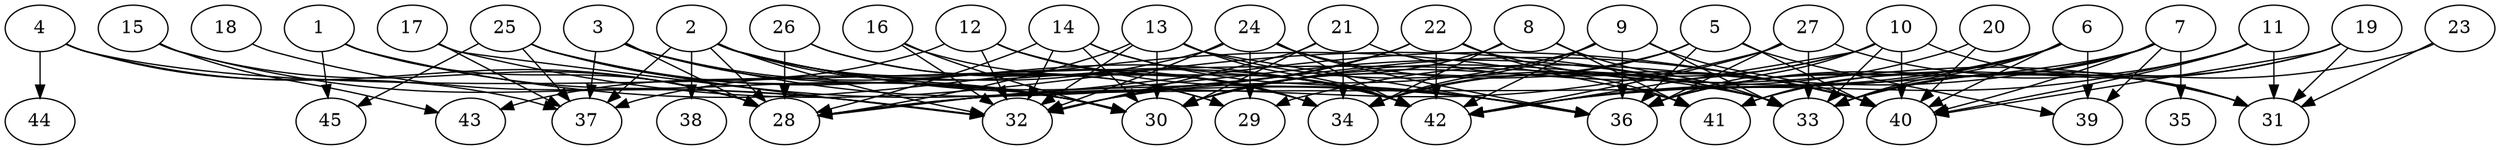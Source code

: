 // DAG automatically generated by daggen at Thu Oct  3 14:07:24 2019
// ./daggen --dot -n 45 --ccr 0.4 --fat 0.9 --regular 0.9 --density 0.5 --mindata 5242880 --maxdata 52428800 
digraph G {
  1 [size="77232640", alpha="0.09", expect_size="30893056"] 
  1 -> 28 [size ="30893056"]
  1 -> 30 [size ="30893056"]
  1 -> 41 [size ="30893056"]
  1 -> 45 [size ="30893056"]
  2 [size="36103680", alpha="0.16", expect_size="14441472"] 
  2 -> 28 [size ="14441472"]
  2 -> 29 [size ="14441472"]
  2 -> 30 [size ="14441472"]
  2 -> 32 [size ="14441472"]
  2 -> 33 [size ="14441472"]
  2 -> 37 [size ="14441472"]
  2 -> 38 [size ="14441472"]
  2 -> 40 [size ="14441472"]
  2 -> 42 [size ="14441472"]
  3 [size="89492480", alpha="0.20", expect_size="35796992"] 
  3 -> 28 [size ="35796992"]
  3 -> 30 [size ="35796992"]
  3 -> 34 [size ="35796992"]
  3 -> 36 [size ="35796992"]
  3 -> 37 [size ="35796992"]
  4 [size="104906240", alpha="0.09", expect_size="41962496"] 
  4 -> 28 [size ="41962496"]
  4 -> 33 [size ="41962496"]
  4 -> 37 [size ="41962496"]
  4 -> 44 [size ="41962496"]
  5 [size="82647040", alpha="0.15", expect_size="33058816"] 
  5 -> 30 [size ="33058816"]
  5 -> 34 [size ="33058816"]
  5 -> 36 [size ="33058816"]
  5 -> 39 [size ="33058816"]
  5 -> 40 [size ="33058816"]
  6 [size="14927360", alpha="0.15", expect_size="5970944"] 
  6 -> 30 [size ="5970944"]
  6 -> 33 [size ="5970944"]
  6 -> 36 [size ="5970944"]
  6 -> 39 [size ="5970944"]
  6 -> 40 [size ="5970944"]
  6 -> 41 [size ="5970944"]
  6 -> 42 [size ="5970944"]
  7 [size="100648960", alpha="0.07", expect_size="40259584"] 
  7 -> 28 [size ="40259584"]
  7 -> 29 [size ="40259584"]
  7 -> 33 [size ="40259584"]
  7 -> 35 [size ="40259584"]
  7 -> 36 [size ="40259584"]
  7 -> 39 [size ="40259584"]
  7 -> 40 [size ="40259584"]
  8 [size="84336640", alpha="0.04", expect_size="33734656"] 
  8 -> 30 [size ="33734656"]
  8 -> 33 [size ="33734656"]
  8 -> 34 [size ="33734656"]
  8 -> 41 [size ="33734656"]
  9 [size="118443520", alpha="0.05", expect_size="47377408"] 
  9 -> 32 [size ="47377408"]
  9 -> 33 [size ="47377408"]
  9 -> 34 [size ="47377408"]
  9 -> 36 [size ="47377408"]
  9 -> 40 [size ="47377408"]
  9 -> 42 [size ="47377408"]
  10 [size="89807360", alpha="0.07", expect_size="35922944"] 
  10 -> 30 [size ="35922944"]
  10 -> 31 [size ="35922944"]
  10 -> 33 [size ="35922944"]
  10 -> 34 [size ="35922944"]
  10 -> 36 [size ="35922944"]
  10 -> 40 [size ="35922944"]
  10 -> 42 [size ="35922944"]
  11 [size="34426880", alpha="0.06", expect_size="13770752"] 
  11 -> 31 [size ="13770752"]
  11 -> 36 [size ="13770752"]
  11 -> 40 [size ="13770752"]
  11 -> 42 [size ="13770752"]
  12 [size="88929280", alpha="0.04", expect_size="35571712"] 
  12 -> 32 [size ="35571712"]
  12 -> 34 [size ="35571712"]
  12 -> 36 [size ="35571712"]
  12 -> 42 [size ="35571712"]
  12 -> 43 [size ="35571712"]
  13 [size="65684480", alpha="0.14", expect_size="26273792"] 
  13 -> 28 [size ="26273792"]
  13 -> 30 [size ="26273792"]
  13 -> 32 [size ="26273792"]
  13 -> 33 [size ="26273792"]
  13 -> 36 [size ="26273792"]
  13 -> 42 [size ="26273792"]
  14 [size="64990720", alpha="0.06", expect_size="25996288"] 
  14 -> 28 [size ="25996288"]
  14 -> 30 [size ="25996288"]
  14 -> 32 [size ="25996288"]
  14 -> 36 [size ="25996288"]
  14 -> 42 [size ="25996288"]
  15 [size="116736000", alpha="0.07", expect_size="46694400"] 
  15 -> 28 [size ="46694400"]
  15 -> 32 [size ="46694400"]
  15 -> 43 [size ="46694400"]
  16 [size="88816640", alpha="0.05", expect_size="35526656"] 
  16 -> 30 [size ="35526656"]
  16 -> 32 [size ="35526656"]
  16 -> 34 [size ="35526656"]
  17 [size="58270720", alpha="0.05", expect_size="23308288"] 
  17 -> 32 [size ="23308288"]
  17 -> 33 [size ="23308288"]
  17 -> 37 [size ="23308288"]
  18 [size="101309440", alpha="0.03", expect_size="40523776"] 
  18 -> 32 [size ="40523776"]
  19 [size="126036480", alpha="0.10", expect_size="50414592"] 
  19 -> 31 [size ="50414592"]
  19 -> 33 [size ="50414592"]
  19 -> 40 [size ="50414592"]
  19 -> 41 [size ="50414592"]
  20 [size="35640320", alpha="0.10", expect_size="14256128"] 
  20 -> 40 [size ="14256128"]
  20 -> 42 [size ="14256128"]
  21 [size="76029440", alpha="0.01", expect_size="30411776"] 
  21 -> 30 [size ="30411776"]
  21 -> 32 [size ="30411776"]
  21 -> 34 [size ="30411776"]
  21 -> 40 [size ="30411776"]
  22 [size="111741440", alpha="0.16", expect_size="44696576"] 
  22 -> 28 [size ="44696576"]
  22 -> 31 [size ="44696576"]
  22 -> 32 [size ="44696576"]
  22 -> 41 [size ="44696576"]
  22 -> 42 [size ="44696576"]
  23 [size="19399680", alpha="0.04", expect_size="7759872"] 
  23 -> 31 [size ="7759872"]
  23 -> 33 [size ="7759872"]
  24 [size="104765440", alpha="0.07", expect_size="41906176"] 
  24 -> 29 [size ="41906176"]
  24 -> 32 [size ="41906176"]
  24 -> 36 [size ="41906176"]
  24 -> 37 [size ="41906176"]
  24 -> 40 [size ="41906176"]
  24 -> 42 [size ="41906176"]
  25 [size="20328960", alpha="0.03", expect_size="8131584"] 
  25 -> 30 [size ="8131584"]
  25 -> 37 [size ="8131584"]
  25 -> 40 [size ="8131584"]
  25 -> 42 [size ="8131584"]
  25 -> 45 [size ="8131584"]
  26 [size="59886080", alpha="0.18", expect_size="23954432"] 
  26 -> 28 [size ="23954432"]
  26 -> 29 [size ="23954432"]
  26 -> 34 [size ="23954432"]
  27 [size="90065920", alpha="0.09", expect_size="36026368"] 
  27 -> 28 [size ="36026368"]
  27 -> 31 [size ="36026368"]
  27 -> 33 [size ="36026368"]
  27 -> 36 [size ="36026368"]
  27 -> 42 [size ="36026368"]
  28 [size="117803520", alpha="0.11", expect_size="47121408"] 
  29 [size="15393280", alpha="0.11", expect_size="6157312"] 
  30 [size="72752640", alpha="0.05", expect_size="29101056"] 
  31 [size="13235200", alpha="0.02", expect_size="5294080"] 
  32 [size="18926080", alpha="0.12", expect_size="7570432"] 
  33 [size="112824320", alpha="0.10", expect_size="45129728"] 
  34 [size="17420800", alpha="0.18", expect_size="6968320"] 
  35 [size="60446720", alpha="0.03", expect_size="24178688"] 
  36 [size="75512320", alpha="0.01", expect_size="30204928"] 
  37 [size="64442880", alpha="0.06", expect_size="25777152"] 
  38 [size="114775040", alpha="0.07", expect_size="45910016"] 
  39 [size="61811200", alpha="0.07", expect_size="24724480"] 
  40 [size="128852480", alpha="0.10", expect_size="51540992"] 
  41 [size="38707200", alpha="0.04", expect_size="15482880"] 
  42 [size="48622080", alpha="0.15", expect_size="19448832"] 
  43 [size="116464640", alpha="0.07", expect_size="46585856"] 
  44 [size="58874880", alpha="0.15", expect_size="23549952"] 
  45 [size="45708800", alpha="0.03", expect_size="18283520"] 
}

